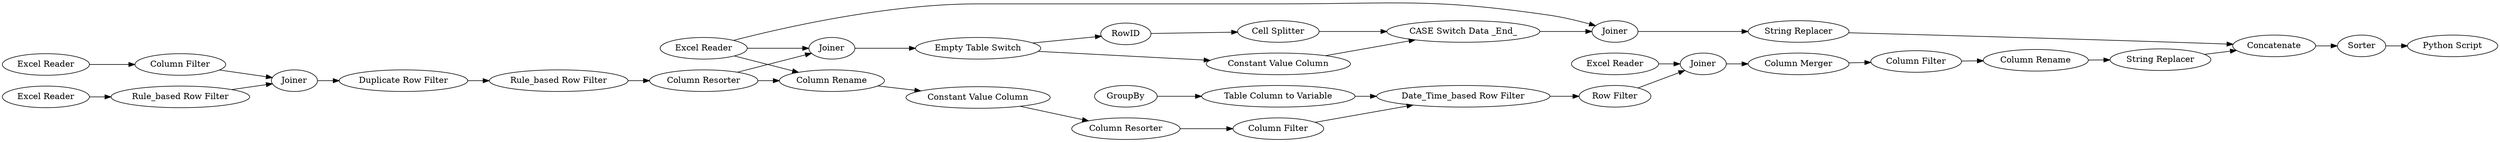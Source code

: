 digraph {
	10 -> 13
	46 -> 71
	14 -> 16
	34 -> 49
	13 -> 38
	22 -> 60
	42 -> 47
	54 -> 53
	42 -> 18
	61 -> 60
	12 -> 13
	18 -> 19
	1 -> 12
	31 -> 32
	50 -> 25
	62 -> 32
	20 -> 22
	39 -> 14
	33 -> 34
	16 -> 70
	71 -> 47
	26 -> 25
	14 -> 18
	42 -> 16
	70 -> 45
	45 -> 46
	9 -> 10
	47 -> 26
	49 -> 50
	38 -> 39
	70 -> 72
	32 -> 33
	72 -> 71
	60 -> 62
	19 -> 20
	55 -> 61
	25 -> 54
	55 [label=GroupBy]
	9 [label="Excel Reader"]
	18 [label="Column Rename"]
	26 [label="String Replacer"]
	19 [label="Constant Value Column"]
	49 [label="Column Rename"]
	31 [label="Excel Reader"]
	25 [label=Concatenate]
	54 [label=Sorter]
	10 [label="Column Filter"]
	12 [label="Rule_based Row Filter"]
	16 [label=Joiner]
	50 [label="String Replacer"]
	1 [label="Excel Reader"]
	42 [label="Excel Reader"]
	22 [label="Column Filter"]
	53 [label="Python Script"]
	72 [label="Constant Value Column"]
	47 [label=Joiner]
	61 [label="Table Column to Variable"]
	14 [label="Column Resorter"]
	38 [label="Duplicate Row Filter"]
	60 [label="Date_Time_based Row Filter"]
	13 [label=Joiner]
	20 [label="Column Resorter"]
	62 [label="Row Filter"]
	34 [label="Column Filter"]
	70 [label="Empty Table Switch"]
	71 [label="CASE Switch Data _End_"]
	46 [label="Cell Splitter"]
	39 [label="Rule_based Row Filter"]
	33 [label="Column Merger"]
	32 [label=Joiner]
	45 [label=RowID]
	rankdir=LR
}
